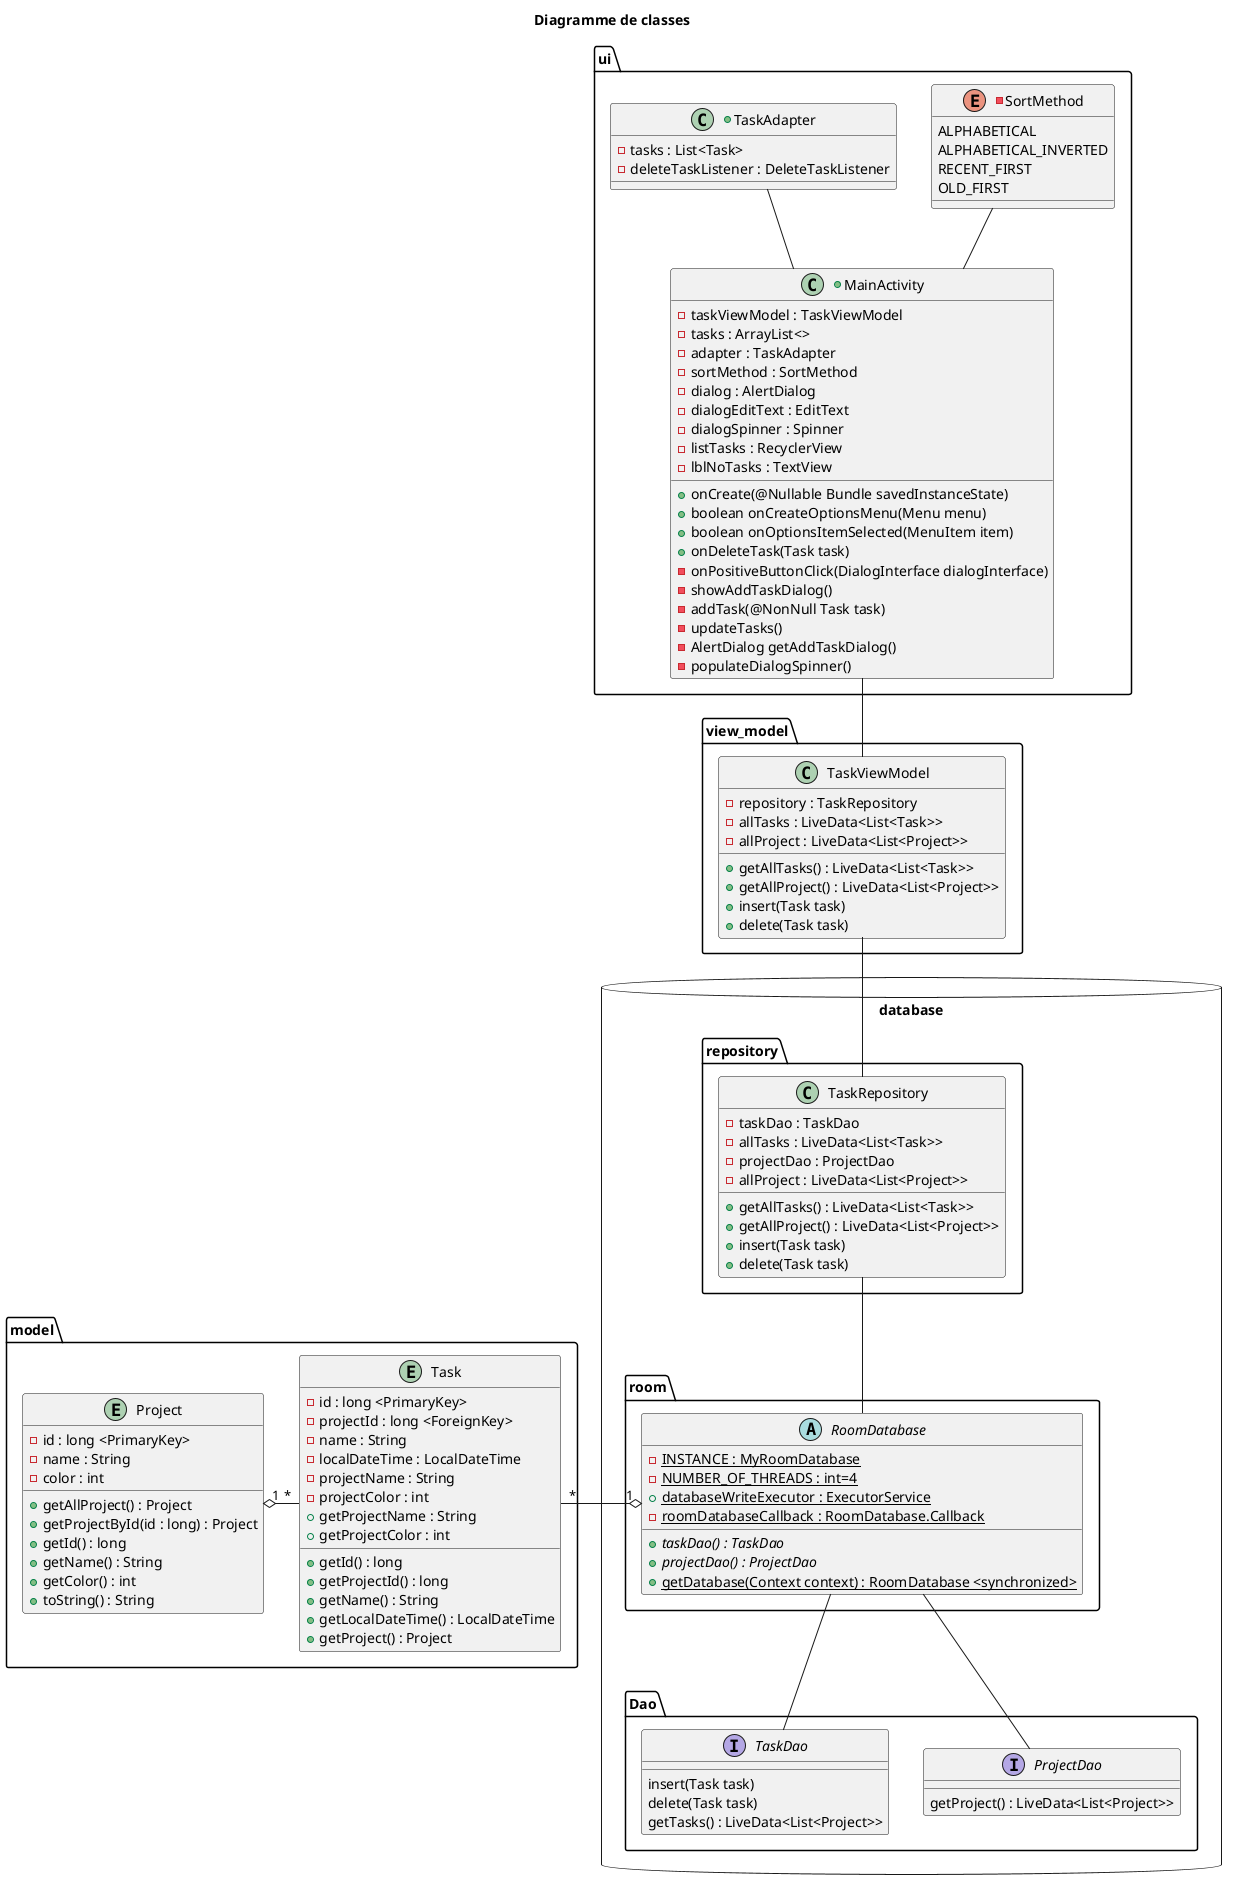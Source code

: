 @startuml
title Diagramme de classes



package model {

entity Task {
-id : long <PrimaryKey>
-projectId : long <ForeignKey>
-name : String
-localDateTime : LocalDateTime
-projectName : String
-projectColor : int
+getId() : long
+getProjectId() : long
+getName() : String
+getLocalDateTime() : LocalDateTime
+getProject() : Project
+getProjectName : String
+getProjectColor : int
}
entity Project {
-id : long <PrimaryKey>
-name : String
-color : int
+getAllProject() : Project
+getProjectById(id : long) : Project
+getId() : long
+getName() : String
+getColor() : int
+toString() : String
}

Project "1" o- "*" Task
}



package database <<Database>>{


package Dao {

interface ProjectDao {
getProject() : LiveData<List<Project>>
}
interface TaskDao {

insert(Task task)
delete(Task task)
getTasks() : LiveData<List<Project>>
}
}

package repository {

class TaskRepository {
-taskDao : TaskDao
-allTasks : LiveData<List<Task>>
-projectDao : ProjectDao
-allProject : LiveData<List<Project>>
+getAllTasks() : LiveData<List<Task>>
+getAllProject() : LiveData<List<Project>>
+insert(Task task)
+delete(Task task)
}
}

package room {

abstract class RoomDatabase {
+{abstract} taskDao() : TaskDao
+{abstract} projectDao() : ProjectDao
-{static} INSTANCE : MyRoomDatabase
-{static} NUMBER_OF_THREADS : int=4
+{static}databaseWriteExecutor : ExecutorService
-{static}roomDatabaseCallback : RoomDatabase.Callback
{static}+getDatabase(Context context) : RoomDatabase <synchronized>
}
}

TaskRepository -- RoomDatabase
RoomDatabase -- TaskDao
RoomDatabase -- ProjectDao
RoomDatabase "1" o- "*" Task
}



package view_model {

class TaskViewModel {
-repository : TaskRepository
-allTasks : LiveData<List<Task>>
-allProject : LiveData<List<Project>>
+getAllTasks() : LiveData<List<Task>>
+getAllProject() : LiveData<List<Project>>
+insert(Task task)
+delete(Task task)
}

TaskViewModel -- TaskRepository
}


package ui {

+class MainActivity {
-taskViewModel : TaskViewModel
-tasks : ArrayList<>
-adapter : TaskAdapter
-sortMethod : SortMethod
-dialog : AlertDialog
-dialogEditText : EditText
-dialogSpinner : Spinner
-listTasks : RecyclerView
-lblNoTasks : TextView
+onCreate(@Nullable Bundle savedInstanceState)
+boolean onCreateOptionsMenu(Menu menu)
+boolean onOptionsItemSelected(MenuItem item)
+onDeleteTask(Task task)
-onPositiveButtonClick(DialogInterface dialogInterface)
-showAddTaskDialog()
-addTask(@NonNull Task task)
-updateTasks()
-AlertDialog getAddTaskDialog()
-populateDialogSpinner()
}

-enum SortMethod {
ALPHABETICAL
ALPHABETICAL_INVERTED
RECENT_FIRST
OLD_FIRST
}

+class TaskAdapter {
-tasks : List<Task>
-deleteTaskListener : DeleteTaskListener
}

SortMethod -- MainActivity
TaskAdapter -- MainActivity
MainActivity -- TaskViewModel
}

@enduml